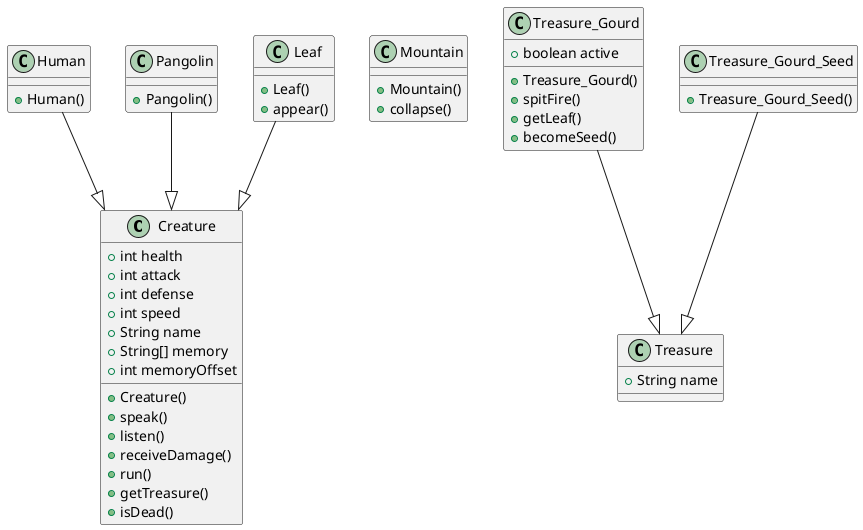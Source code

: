 @startuml class

class Creature
{
    + int health
    + int attack
    + int defense
    + int speed
    + String name
    + String[] memory
    + int memoryOffset
    + Creature()
    + speak()
    + listen()
    + receiveDamage()
    + run()
    + getTreasure()
    + isDead()
}

class  Human
{
    + Human()
}

class Pangolin
{
    + Pangolin()
}

class Leaf
{
    + Leaf()
    + appear()
}

Human --|> Creature
Pangolin --|> Creature
Leaf --|> Creature

class Mountain
{
    + Mountain()
    + collapse()
}

class Treasure
{
    + String name
}

class Treasure_Gourd
{
    + boolean active
    + Treasure_Gourd()
    + spitFire()
    + getLeaf()
    + becomeSeed()
}

class Treasure_Gourd_Seed
{
    + Treasure_Gourd_Seed()
}

Treasure_Gourd --|> Treasure
Treasure_Gourd_Seed --|> Treasure

@enduml